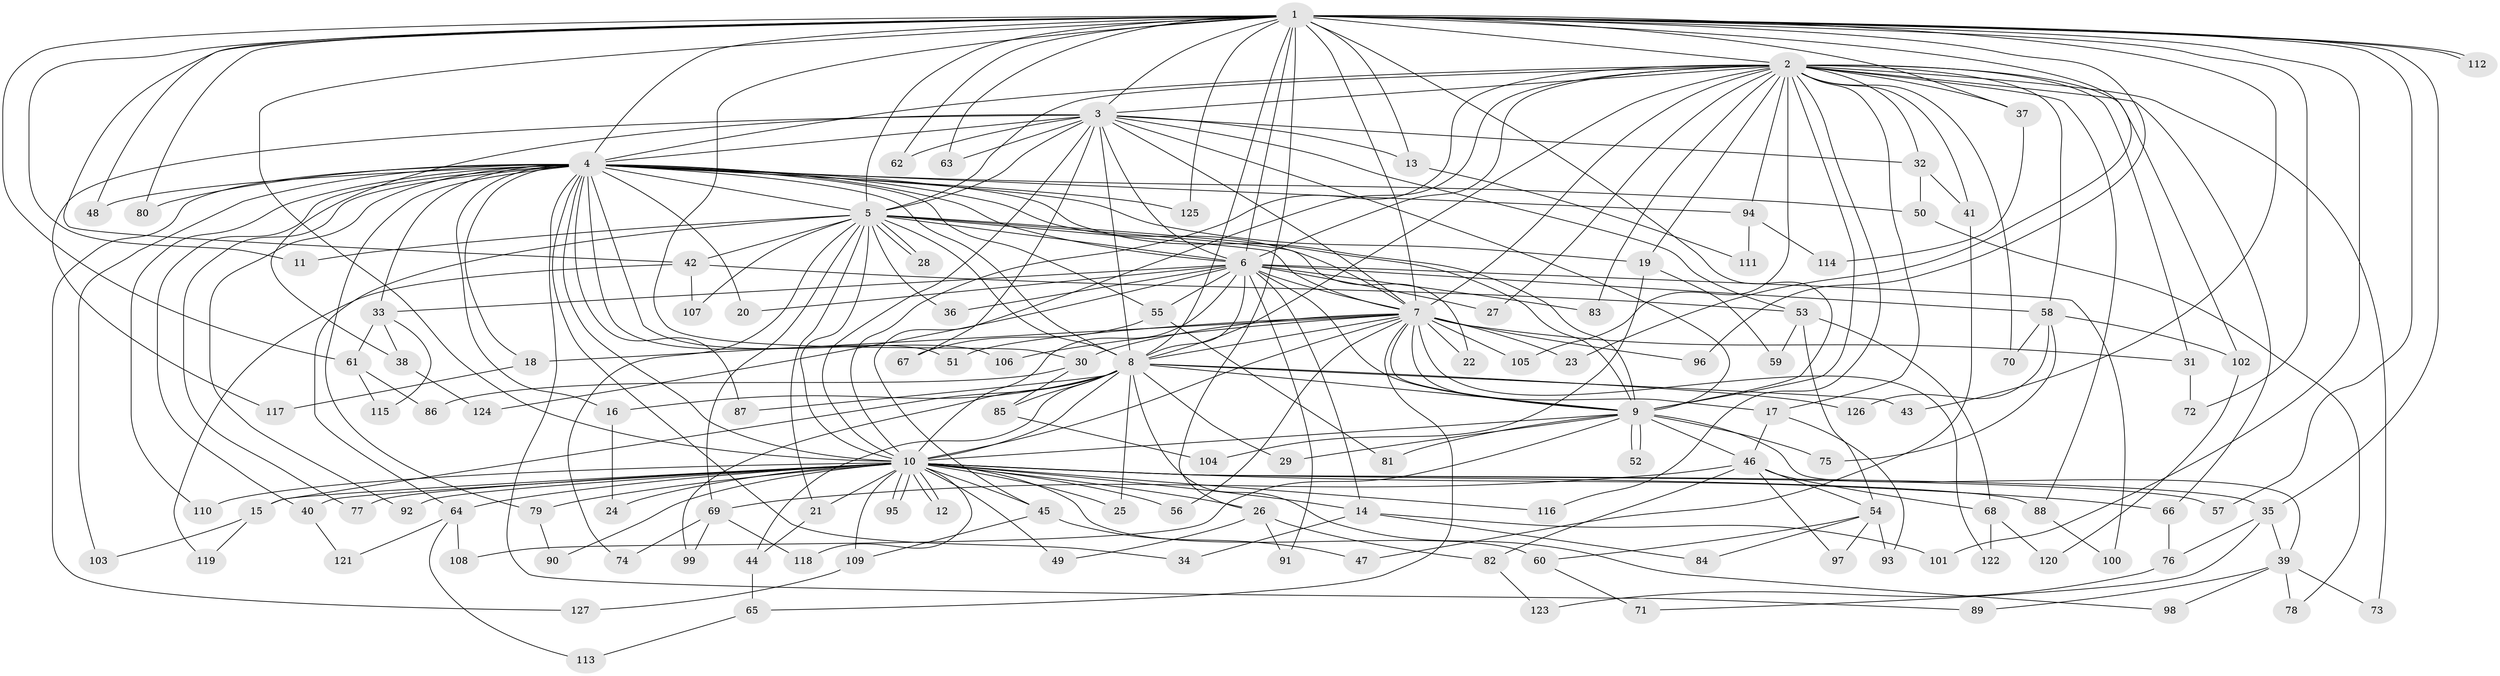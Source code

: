 // coarse degree distribution, {29: 0.011363636363636364, 33: 0.022727272727272728, 15: 0.011363636363636364, 31: 0.011363636363636364, 18: 0.022727272727272728, 21: 0.011363636363636364, 16: 0.011363636363636364, 2: 0.4772727272727273, 3: 0.20454545454545456, 5: 0.09090909090909091, 4: 0.10227272727272728, 9: 0.011363636363636364, 1: 0.011363636363636364}
// Generated by graph-tools (version 1.1) at 2025/17/03/04/25 18:17:20]
// undirected, 127 vertices, 279 edges
graph export_dot {
graph [start="1"]
  node [color=gray90,style=filled];
  1;
  2;
  3;
  4;
  5;
  6;
  7;
  8;
  9;
  10;
  11;
  12;
  13;
  14;
  15;
  16;
  17;
  18;
  19;
  20;
  21;
  22;
  23;
  24;
  25;
  26;
  27;
  28;
  29;
  30;
  31;
  32;
  33;
  34;
  35;
  36;
  37;
  38;
  39;
  40;
  41;
  42;
  43;
  44;
  45;
  46;
  47;
  48;
  49;
  50;
  51;
  52;
  53;
  54;
  55;
  56;
  57;
  58;
  59;
  60;
  61;
  62;
  63;
  64;
  65;
  66;
  67;
  68;
  69;
  70;
  71;
  72;
  73;
  74;
  75;
  76;
  77;
  78;
  79;
  80;
  81;
  82;
  83;
  84;
  85;
  86;
  87;
  88;
  89;
  90;
  91;
  92;
  93;
  94;
  95;
  96;
  97;
  98;
  99;
  100;
  101;
  102;
  103;
  104;
  105;
  106;
  107;
  108;
  109;
  110;
  111;
  112;
  113;
  114;
  115;
  116;
  117;
  118;
  119;
  120;
  121;
  122;
  123;
  124;
  125;
  126;
  127;
  1 -- 2;
  1 -- 3;
  1 -- 4;
  1 -- 5;
  1 -- 6;
  1 -- 7;
  1 -- 8;
  1 -- 9;
  1 -- 10;
  1 -- 11;
  1 -- 13;
  1 -- 23;
  1 -- 26;
  1 -- 30;
  1 -- 35;
  1 -- 37;
  1 -- 42;
  1 -- 43;
  1 -- 48;
  1 -- 57;
  1 -- 61;
  1 -- 62;
  1 -- 63;
  1 -- 72;
  1 -- 80;
  1 -- 96;
  1 -- 101;
  1 -- 112;
  1 -- 112;
  1 -- 125;
  2 -- 3;
  2 -- 4;
  2 -- 5;
  2 -- 6;
  2 -- 7;
  2 -- 8;
  2 -- 9;
  2 -- 10;
  2 -- 17;
  2 -- 19;
  2 -- 27;
  2 -- 31;
  2 -- 32;
  2 -- 37;
  2 -- 41;
  2 -- 45;
  2 -- 58;
  2 -- 66;
  2 -- 70;
  2 -- 73;
  2 -- 83;
  2 -- 88;
  2 -- 94;
  2 -- 102;
  2 -- 105;
  2 -- 116;
  3 -- 4;
  3 -- 5;
  3 -- 6;
  3 -- 7;
  3 -- 8;
  3 -- 9;
  3 -- 10;
  3 -- 13;
  3 -- 32;
  3 -- 38;
  3 -- 53;
  3 -- 62;
  3 -- 63;
  3 -- 67;
  3 -- 117;
  4 -- 5;
  4 -- 6;
  4 -- 7;
  4 -- 8;
  4 -- 9;
  4 -- 10;
  4 -- 16;
  4 -- 18;
  4 -- 19;
  4 -- 20;
  4 -- 33;
  4 -- 34;
  4 -- 40;
  4 -- 48;
  4 -- 50;
  4 -- 51;
  4 -- 55;
  4 -- 77;
  4 -- 79;
  4 -- 80;
  4 -- 87;
  4 -- 89;
  4 -- 92;
  4 -- 94;
  4 -- 103;
  4 -- 106;
  4 -- 110;
  4 -- 125;
  4 -- 127;
  5 -- 6;
  5 -- 7;
  5 -- 8;
  5 -- 9;
  5 -- 10;
  5 -- 11;
  5 -- 21;
  5 -- 22;
  5 -- 28;
  5 -- 28;
  5 -- 36;
  5 -- 42;
  5 -- 64;
  5 -- 69;
  5 -- 74;
  5 -- 107;
  6 -- 7;
  6 -- 8;
  6 -- 9;
  6 -- 10;
  6 -- 14;
  6 -- 20;
  6 -- 27;
  6 -- 33;
  6 -- 36;
  6 -- 55;
  6 -- 58;
  6 -- 83;
  6 -- 91;
  6 -- 100;
  6 -- 124;
  7 -- 8;
  7 -- 9;
  7 -- 10;
  7 -- 17;
  7 -- 18;
  7 -- 22;
  7 -- 23;
  7 -- 30;
  7 -- 31;
  7 -- 51;
  7 -- 56;
  7 -- 65;
  7 -- 96;
  7 -- 105;
  7 -- 106;
  7 -- 122;
  8 -- 9;
  8 -- 10;
  8 -- 15;
  8 -- 16;
  8 -- 25;
  8 -- 29;
  8 -- 43;
  8 -- 44;
  8 -- 85;
  8 -- 87;
  8 -- 98;
  8 -- 99;
  8 -- 126;
  9 -- 10;
  9 -- 29;
  9 -- 39;
  9 -- 46;
  9 -- 52;
  9 -- 52;
  9 -- 75;
  9 -- 81;
  9 -- 108;
  10 -- 12;
  10 -- 12;
  10 -- 14;
  10 -- 15;
  10 -- 21;
  10 -- 24;
  10 -- 25;
  10 -- 26;
  10 -- 35;
  10 -- 40;
  10 -- 45;
  10 -- 49;
  10 -- 56;
  10 -- 57;
  10 -- 60;
  10 -- 64;
  10 -- 66;
  10 -- 77;
  10 -- 79;
  10 -- 88;
  10 -- 90;
  10 -- 92;
  10 -- 95;
  10 -- 95;
  10 -- 109;
  10 -- 110;
  10 -- 116;
  10 -- 118;
  13 -- 111;
  14 -- 34;
  14 -- 84;
  14 -- 101;
  15 -- 103;
  15 -- 119;
  16 -- 24;
  17 -- 46;
  17 -- 93;
  18 -- 117;
  19 -- 59;
  19 -- 104;
  21 -- 44;
  26 -- 49;
  26 -- 82;
  26 -- 91;
  30 -- 85;
  30 -- 86;
  31 -- 72;
  32 -- 41;
  32 -- 50;
  33 -- 38;
  33 -- 61;
  33 -- 115;
  35 -- 39;
  35 -- 71;
  35 -- 76;
  37 -- 114;
  38 -- 124;
  39 -- 73;
  39 -- 78;
  39 -- 89;
  39 -- 98;
  40 -- 121;
  41 -- 47;
  42 -- 53;
  42 -- 107;
  42 -- 119;
  44 -- 65;
  45 -- 47;
  45 -- 109;
  46 -- 54;
  46 -- 68;
  46 -- 69;
  46 -- 82;
  46 -- 97;
  50 -- 78;
  53 -- 54;
  53 -- 59;
  53 -- 68;
  54 -- 60;
  54 -- 84;
  54 -- 93;
  54 -- 97;
  55 -- 67;
  55 -- 81;
  58 -- 70;
  58 -- 75;
  58 -- 102;
  58 -- 126;
  60 -- 71;
  61 -- 86;
  61 -- 115;
  64 -- 108;
  64 -- 113;
  64 -- 121;
  65 -- 113;
  66 -- 76;
  68 -- 120;
  68 -- 122;
  69 -- 74;
  69 -- 99;
  69 -- 118;
  76 -- 123;
  79 -- 90;
  82 -- 123;
  85 -- 104;
  88 -- 100;
  94 -- 111;
  94 -- 114;
  102 -- 120;
  109 -- 127;
}
